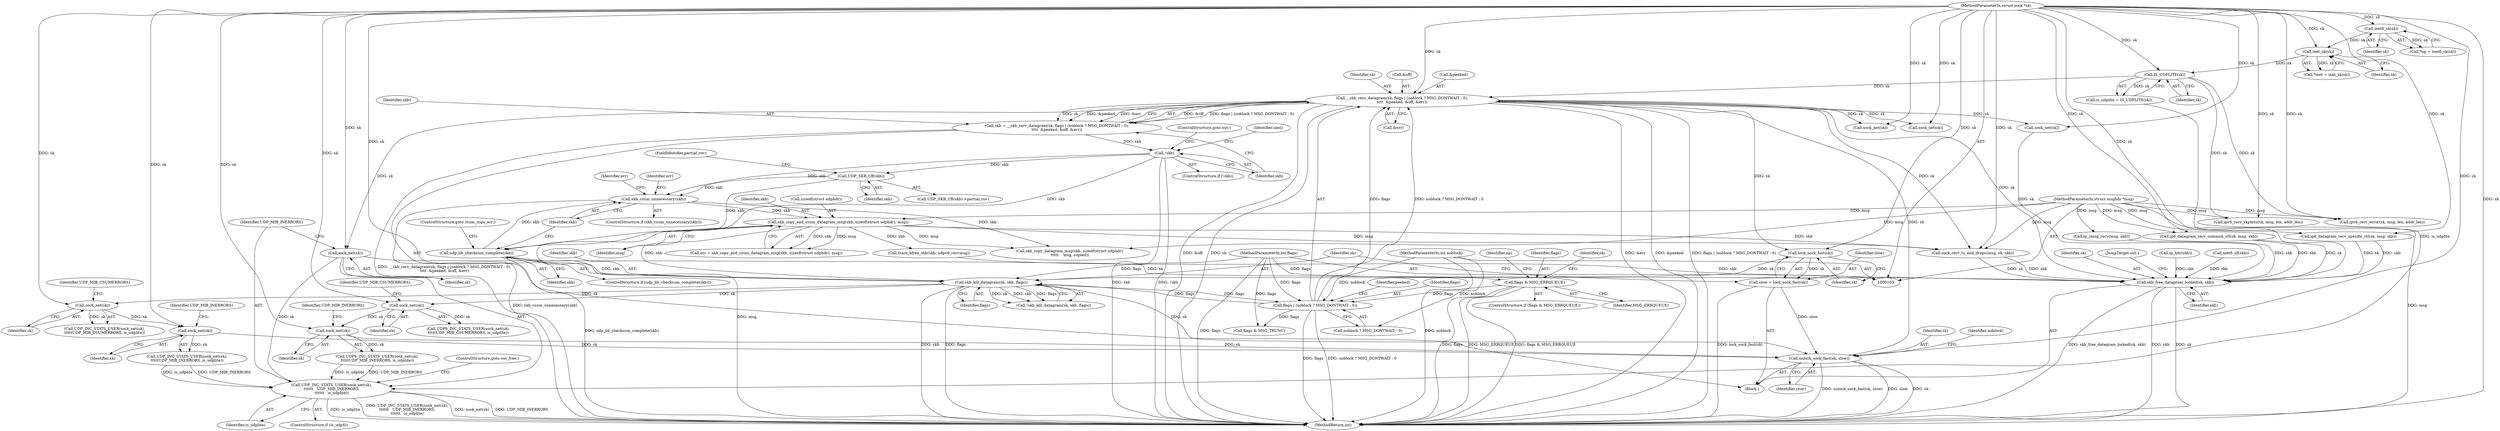digraph "0_linux_beb39db59d14990e401e235faf66a6b9b31240b0_0@pointer" {
"1000281" [label="(Call,sock_net(sk))"];
"1000168" [label="(Call,__skb_recv_datagram(sk, flags | (noblock ? MSG_DONTWAIT : 0),\n\t\t\t\t  &peeked, &off, &err))"];
"1000466" [label="(Call,unlock_sock_fast(sk, slow))"];
"1000436" [label="(Call,skb_kill_datagram(sk, skb, flags))"];
"1000432" [label="(Call,lock_sock_fast(sk))"];
"1000104" [label="(MethodParameterIn,struct sock *sk)"];
"1000251" [label="(Call,skb_copy_and_csum_datagram_msg(skb, sizeof(struct udphdr), msg))"];
"1000237" [label="(Call,skb_csum_unnecessary(skb))"];
"1000183" [label="(Call,!skb)"];
"1000166" [label="(Call,skb = __skb_recv_datagram(sk, flags | (noblock ? MSG_DONTWAIT : 0),\n\t\t\t\t  &peeked, &off, &err))"];
"1000228" [label="(Call,UDP_SKB_CB(skb))"];
"1000233" [label="(Call,udp_lib_checksum_complete(skb))"];
"1000105" [label="(MethodParameterIn,struct msghdr *msg)"];
"1000170" [label="(Call,flags | (noblock ? MSG_DONTWAIT : 0))"];
"1000138" [label="(Call,flags & MSG_ERRQUEUE)"];
"1000108" [label="(MethodParameterIn,int flags)"];
"1000107" [label="(MethodParameterIn,int noblock)"];
"1000462" [label="(Call,sock_net(sk))"];
"1000457" [label="(Call,sock_net(sk))"];
"1000450" [label="(Call,sock_net(sk))"];
"1000445" [label="(Call,sock_net(sk))"];
"1000430" [label="(Call,slow = lock_sock_fast(sk))"];
"1000133" [label="(Call,IS_UDPLITE(sk))"];
"1000119" [label="(Call,inet_sk(sk))"];
"1000114" [label="(Call,inet6_sk(sk))"];
"1000280" [label="(Call,UDP_INC_STATS_USER(sock_net(sk),\n\t\t\t\t\t\t   UDP_MIB_INERRORS,\n\t\t\t\t\t\t   is_udplite))"];
"1000423" [label="(Call,skb_free_datagram_locked(sk, skb))"];
"1000170" [label="(Call,flags | (noblock ? MSG_DONTWAIT : 0))"];
"1000284" [label="(Identifier,is_udplite)"];
"1000180" [label="(Call,&err)"];
"1000397" [label="(Call,ip_cmsg_recv(msg, skb))"];
"1000444" [label="(Call,UDP_INC_STATS_USER(sock_net(sk),\n\t\t\t\t\tUDP_MIB_CSUMERRORS, is_udplite))"];
"1000436" [label="(Call,skb_kill_datagram(sk, skb, flags))"];
"1000255" [label="(Identifier,msg)"];
"1000176" [label="(Call,&peeked)"];
"1000150" [label="(Identifier,np)"];
"1000228" [label="(Call,UDP_SKB_CB(skb))"];
"1000119" [label="(Call,inet_sk(sk))"];
"1000299" [label="(Call,sock_net(sk))"];
"1000445" [label="(Call,sock_net(sk))"];
"1000237" [label="(Call,skb_csum_unnecessary(skb))"];
"1000451" [label="(Identifier,sk)"];
"1000278" [label="(ControlStructure,if (is_udp4))"];
"1000424" [label="(Identifier,sk)"];
"1000266" [label="(Call,trace_kfree_skb(skb, udpv6_recvmsg))"];
"1000133" [label="(Call,IS_UDPLITE(sk))"];
"1000139" [label="(Identifier,flags)"];
"1000137" [label="(ControlStructure,if (flags & MSG_ERRQUEUE))"];
"1000238" [label="(Identifier,skb)"];
"1000227" [label="(Call,UDP_SKB_CB(skb)->partial_cov)"];
"1000426" [label="(JumpTarget,out:)"];
"1000461" [label="(Call,UDP6_INC_STATS_USER(sock_net(sk),\n\t\t\t\t\tUDP_MIB_INERRORS, is_udplite))"];
"1000183" [label="(Call,!skb)"];
"1000251" [label="(Call,skb_copy_and_csum_datagram_msg(skb, sizeof(struct udphdr), msg))"];
"1000291" [label="(ControlStructure,goto out_free;)"];
"1000463" [label="(Identifier,sk)"];
"1000431" [label="(Identifier,slow)"];
"1000430" [label="(Call,slow = lock_sock_fast(sk))"];
"1000177" [label="(Identifier,peeked)"];
"1000435" [label="(Call,!skb_kill_datagram(sk, skb, flags))"];
"1000456" [label="(Call,UDP6_INC_STATS_USER(sock_net(sk),\n\t\t\t\t\tUDP_MIB_CSUMERRORS, is_udplite))"];
"1000167" [label="(Identifier,skb)"];
"1000423" [label="(Call,skb_free_datagram_locked(sk, skb))"];
"1000459" [label="(Identifier,UDP_MIB_CSUMERRORS)"];
"1000467" [label="(Identifier,sk)"];
"1000185" [label="(ControlStructure,goto out;)"];
"1000408" [label="(Call,ip6_datagram_recv_specific_ctl(sk, msg, skb))"];
"1000120" [label="(Identifier,sk)"];
"1000416" [label="(Call,flags & MSG_TRUNC)"];
"1000283" [label="(Identifier,UDP_MIB_INERRORS)"];
"1000425" [label="(Identifier,skb)"];
"1000171" [label="(Identifier,flags)"];
"1000230" [label="(FieldIdentifier,partial_cov)"];
"1000305" [label="(Call,sock_net(sk))"];
"1000249" [label="(Call,err = skb_copy_and_csum_datagram_msg(skb, sizeof(struct udphdr), msg))"];
"1000166" [label="(Call,skb = __skb_recv_datagram(sk, flags | (noblock ? MSG_DONTWAIT : 0),\n\t\t\t\t  &peeked, &off, &err))"];
"1000439" [label="(Identifier,flags)"];
"1000160" [label="(Call,ipv6_recv_rxpmtu(sk, msg, len, addr_len))"];
"1000253" [label="(Call,sizeof(struct udphdr))"];
"1000234" [label="(Identifier,skb)"];
"1000182" [label="(ControlStructure,if (!skb))"];
"1000468" [label="(Identifier,slow)"];
"1000250" [label="(Identifier,err)"];
"1000433" [label="(Identifier,sk)"];
"1000280" [label="(Call,UDP_INC_STATS_USER(sock_net(sk),\n\t\t\t\t\t\t   UDP_MIB_INERRORS,\n\t\t\t\t\t\t   is_udplite))"];
"1000241" [label="(Call,skb_copy_datagram_msg(skb, sizeof(struct udphdr),\n\t\t\t\t\t    msg, copied))"];
"1000240" [label="(Identifier,err)"];
"1000281" [label="(Call,sock_net(sk))"];
"1000110" [label="(Block,)"];
"1000187" [label="(Identifier,ulen)"];
"1000437" [label="(Identifier,sk)"];
"1000309" [label="(Call,sock_recv_ts_and_drops(msg, sk, skb))"];
"1000184" [label="(Identifier,skb)"];
"1000142" [label="(Call,ipv6_recv_error(sk, msg, len, addr_len))"];
"1000117" [label="(Call,*inet = inet_sk(sk))"];
"1000169" [label="(Identifier,sk)"];
"1000233" [label="(Call,udp_lib_checksum_complete(skb))"];
"1000341" [label="(Call,ip_hdr(skb))"];
"1000450" [label="(Call,sock_net(sk))"];
"1000115" [label="(Identifier,sk)"];
"1000143" [label="(Identifier,sk)"];
"1000458" [label="(Identifier,sk)"];
"1000282" [label="(Identifier,sk)"];
"1000235" [label="(ControlStructure,goto csum_copy_err;)"];
"1000107" [label="(MethodParameterIn,int noblock)"];
"1000105" [label="(MethodParameterIn,struct msghdr *msg)"];
"1000232" [label="(ControlStructure,if (udp_lib_checksum_complete(skb)))"];
"1000438" [label="(Identifier,skb)"];
"1000138" [label="(Call,flags & MSG_ERRQUEUE)"];
"1000104" [label="(MethodParameterIn,struct sock *sk)"];
"1000229" [label="(Identifier,skb)"];
"1000446" [label="(Identifier,sk)"];
"1000236" [label="(ControlStructure,if (skb_csum_unnecessary(skb)))"];
"1000372" [label="(Call,inet6_iif(skb))"];
"1000462" [label="(Call,sock_net(sk))"];
"1000114" [label="(Call,inet6_sk(sk))"];
"1000112" [label="(Call,*np = inet6_sk(sk))"];
"1000287" [label="(Call,sock_net(sk))"];
"1000457" [label="(Call,sock_net(sk))"];
"1000464" [label="(Identifier,UDP_MIB_INERRORS)"];
"1000470" [label="(Identifier,noblock)"];
"1000466" [label="(Call,unlock_sock_fast(sk, slow))"];
"1000178" [label="(Call,&off)"];
"1000386" [label="(Call,ip6_datagram_recv_common_ctl(sk, msg, skb))"];
"1000252" [label="(Identifier,skb)"];
"1000452" [label="(Identifier,UDP_MIB_INERRORS)"];
"1000447" [label="(Identifier,UDP_MIB_CSUMERRORS)"];
"1000108" [label="(MethodParameterIn,int flags)"];
"1000140" [label="(Identifier,MSG_ERRQUEUE)"];
"1000480" [label="(MethodReturn,int)"];
"1000134" [label="(Identifier,sk)"];
"1000432" [label="(Call,lock_sock_fast(sk))"];
"1000168" [label="(Call,__skb_recv_datagram(sk, flags | (noblock ? MSG_DONTWAIT : 0),\n\t\t\t\t  &peeked, &off, &err))"];
"1000172" [label="(Call,noblock ? MSG_DONTWAIT : 0)"];
"1000449" [label="(Call,UDP_INC_STATS_USER(sock_net(sk),\n\t\t\t\t\tUDP_MIB_INERRORS, is_udplite))"];
"1000131" [label="(Call,is_udplite = IS_UDPLITE(sk))"];
"1000281" -> "1000280"  [label="AST: "];
"1000281" -> "1000282"  [label="CFG: "];
"1000282" -> "1000281"  [label="AST: "];
"1000283" -> "1000281"  [label="CFG: "];
"1000281" -> "1000280"  [label="DDG: sk"];
"1000168" -> "1000281"  [label="DDG: sk"];
"1000104" -> "1000281"  [label="DDG: sk"];
"1000281" -> "1000423"  [label="DDG: sk"];
"1000168" -> "1000166"  [label="AST: "];
"1000168" -> "1000180"  [label="CFG: "];
"1000169" -> "1000168"  [label="AST: "];
"1000170" -> "1000168"  [label="AST: "];
"1000176" -> "1000168"  [label="AST: "];
"1000178" -> "1000168"  [label="AST: "];
"1000180" -> "1000168"  [label="AST: "];
"1000166" -> "1000168"  [label="CFG: "];
"1000168" -> "1000480"  [label="DDG: &off"];
"1000168" -> "1000480"  [label="DDG: sk"];
"1000168" -> "1000480"  [label="DDG: &err"];
"1000168" -> "1000480"  [label="DDG: &peeked"];
"1000168" -> "1000480"  [label="DDG: flags | (noblock ? MSG_DONTWAIT : 0)"];
"1000168" -> "1000166"  [label="DDG: &off"];
"1000168" -> "1000166"  [label="DDG: flags | (noblock ? MSG_DONTWAIT : 0)"];
"1000168" -> "1000166"  [label="DDG: sk"];
"1000168" -> "1000166"  [label="DDG: &peeked"];
"1000168" -> "1000166"  [label="DDG: &err"];
"1000466" -> "1000168"  [label="DDG: sk"];
"1000133" -> "1000168"  [label="DDG: sk"];
"1000104" -> "1000168"  [label="DDG: sk"];
"1000170" -> "1000168"  [label="DDG: flags"];
"1000170" -> "1000168"  [label="DDG: noblock ? MSG_DONTWAIT : 0"];
"1000168" -> "1000287"  [label="DDG: sk"];
"1000168" -> "1000299"  [label="DDG: sk"];
"1000168" -> "1000305"  [label="DDG: sk"];
"1000168" -> "1000309"  [label="DDG: sk"];
"1000168" -> "1000423"  [label="DDG: sk"];
"1000168" -> "1000432"  [label="DDG: sk"];
"1000466" -> "1000110"  [label="AST: "];
"1000466" -> "1000468"  [label="CFG: "];
"1000467" -> "1000466"  [label="AST: "];
"1000468" -> "1000466"  [label="AST: "];
"1000470" -> "1000466"  [label="CFG: "];
"1000466" -> "1000480"  [label="DDG: slow"];
"1000466" -> "1000480"  [label="DDG: sk"];
"1000466" -> "1000480"  [label="DDG: unlock_sock_fast(sk, slow)"];
"1000436" -> "1000466"  [label="DDG: sk"];
"1000462" -> "1000466"  [label="DDG: sk"];
"1000450" -> "1000466"  [label="DDG: sk"];
"1000104" -> "1000466"  [label="DDG: sk"];
"1000430" -> "1000466"  [label="DDG: slow"];
"1000436" -> "1000435"  [label="AST: "];
"1000436" -> "1000439"  [label="CFG: "];
"1000437" -> "1000436"  [label="AST: "];
"1000438" -> "1000436"  [label="AST: "];
"1000439" -> "1000436"  [label="AST: "];
"1000435" -> "1000436"  [label="CFG: "];
"1000436" -> "1000480"  [label="DDG: skb"];
"1000436" -> "1000480"  [label="DDG: flags"];
"1000436" -> "1000170"  [label="DDG: flags"];
"1000436" -> "1000435"  [label="DDG: sk"];
"1000436" -> "1000435"  [label="DDG: skb"];
"1000436" -> "1000435"  [label="DDG: flags"];
"1000432" -> "1000436"  [label="DDG: sk"];
"1000104" -> "1000436"  [label="DDG: sk"];
"1000251" -> "1000436"  [label="DDG: skb"];
"1000233" -> "1000436"  [label="DDG: skb"];
"1000170" -> "1000436"  [label="DDG: flags"];
"1000108" -> "1000436"  [label="DDG: flags"];
"1000436" -> "1000445"  [label="DDG: sk"];
"1000436" -> "1000457"  [label="DDG: sk"];
"1000432" -> "1000430"  [label="AST: "];
"1000432" -> "1000433"  [label="CFG: "];
"1000433" -> "1000432"  [label="AST: "];
"1000430" -> "1000432"  [label="CFG: "];
"1000432" -> "1000430"  [label="DDG: sk"];
"1000104" -> "1000432"  [label="DDG: sk"];
"1000104" -> "1000103"  [label="AST: "];
"1000104" -> "1000480"  [label="DDG: sk"];
"1000104" -> "1000114"  [label="DDG: sk"];
"1000104" -> "1000119"  [label="DDG: sk"];
"1000104" -> "1000133"  [label="DDG: sk"];
"1000104" -> "1000142"  [label="DDG: sk"];
"1000104" -> "1000160"  [label="DDG: sk"];
"1000104" -> "1000287"  [label="DDG: sk"];
"1000104" -> "1000299"  [label="DDG: sk"];
"1000104" -> "1000305"  [label="DDG: sk"];
"1000104" -> "1000309"  [label="DDG: sk"];
"1000104" -> "1000386"  [label="DDG: sk"];
"1000104" -> "1000408"  [label="DDG: sk"];
"1000104" -> "1000423"  [label="DDG: sk"];
"1000104" -> "1000445"  [label="DDG: sk"];
"1000104" -> "1000450"  [label="DDG: sk"];
"1000104" -> "1000457"  [label="DDG: sk"];
"1000104" -> "1000462"  [label="DDG: sk"];
"1000251" -> "1000249"  [label="AST: "];
"1000251" -> "1000255"  [label="CFG: "];
"1000252" -> "1000251"  [label="AST: "];
"1000253" -> "1000251"  [label="AST: "];
"1000255" -> "1000251"  [label="AST: "];
"1000249" -> "1000251"  [label="CFG: "];
"1000251" -> "1000480"  [label="DDG: msg"];
"1000251" -> "1000241"  [label="DDG: msg"];
"1000251" -> "1000249"  [label="DDG: skb"];
"1000251" -> "1000249"  [label="DDG: msg"];
"1000237" -> "1000251"  [label="DDG: skb"];
"1000105" -> "1000251"  [label="DDG: msg"];
"1000251" -> "1000266"  [label="DDG: skb"];
"1000251" -> "1000309"  [label="DDG: msg"];
"1000251" -> "1000309"  [label="DDG: skb"];
"1000237" -> "1000236"  [label="AST: "];
"1000237" -> "1000238"  [label="CFG: "];
"1000238" -> "1000237"  [label="AST: "];
"1000240" -> "1000237"  [label="CFG: "];
"1000250" -> "1000237"  [label="CFG: "];
"1000237" -> "1000480"  [label="DDG: skb_csum_unnecessary(skb)"];
"1000183" -> "1000237"  [label="DDG: skb"];
"1000228" -> "1000237"  [label="DDG: skb"];
"1000233" -> "1000237"  [label="DDG: skb"];
"1000237" -> "1000241"  [label="DDG: skb"];
"1000183" -> "1000182"  [label="AST: "];
"1000183" -> "1000184"  [label="CFG: "];
"1000184" -> "1000183"  [label="AST: "];
"1000185" -> "1000183"  [label="CFG: "];
"1000187" -> "1000183"  [label="CFG: "];
"1000183" -> "1000480"  [label="DDG: skb"];
"1000183" -> "1000480"  [label="DDG: !skb"];
"1000166" -> "1000183"  [label="DDG: skb"];
"1000183" -> "1000228"  [label="DDG: skb"];
"1000183" -> "1000233"  [label="DDG: skb"];
"1000166" -> "1000110"  [label="AST: "];
"1000167" -> "1000166"  [label="AST: "];
"1000184" -> "1000166"  [label="CFG: "];
"1000166" -> "1000480"  [label="DDG: __skb_recv_datagram(sk, flags | (noblock ? MSG_DONTWAIT : 0),\n\t\t\t\t  &peeked, &off, &err)"];
"1000228" -> "1000227"  [label="AST: "];
"1000228" -> "1000229"  [label="CFG: "];
"1000229" -> "1000228"  [label="AST: "];
"1000230" -> "1000228"  [label="CFG: "];
"1000228" -> "1000233"  [label="DDG: skb"];
"1000233" -> "1000232"  [label="AST: "];
"1000233" -> "1000234"  [label="CFG: "];
"1000234" -> "1000233"  [label="AST: "];
"1000235" -> "1000233"  [label="CFG: "];
"1000238" -> "1000233"  [label="CFG: "];
"1000233" -> "1000480"  [label="DDG: udp_lib_checksum_complete(skb)"];
"1000105" -> "1000103"  [label="AST: "];
"1000105" -> "1000480"  [label="DDG: msg"];
"1000105" -> "1000142"  [label="DDG: msg"];
"1000105" -> "1000160"  [label="DDG: msg"];
"1000105" -> "1000241"  [label="DDG: msg"];
"1000105" -> "1000309"  [label="DDG: msg"];
"1000105" -> "1000386"  [label="DDG: msg"];
"1000105" -> "1000397"  [label="DDG: msg"];
"1000105" -> "1000408"  [label="DDG: msg"];
"1000170" -> "1000172"  [label="CFG: "];
"1000171" -> "1000170"  [label="AST: "];
"1000172" -> "1000170"  [label="AST: "];
"1000177" -> "1000170"  [label="CFG: "];
"1000170" -> "1000480"  [label="DDG: noblock ? MSG_DONTWAIT : 0"];
"1000170" -> "1000480"  [label="DDG: flags"];
"1000138" -> "1000170"  [label="DDG: flags"];
"1000108" -> "1000170"  [label="DDG: flags"];
"1000107" -> "1000170"  [label="DDG: noblock"];
"1000170" -> "1000416"  [label="DDG: flags"];
"1000138" -> "1000137"  [label="AST: "];
"1000138" -> "1000140"  [label="CFG: "];
"1000139" -> "1000138"  [label="AST: "];
"1000140" -> "1000138"  [label="AST: "];
"1000143" -> "1000138"  [label="CFG: "];
"1000150" -> "1000138"  [label="CFG: "];
"1000138" -> "1000480"  [label="DDG: flags"];
"1000138" -> "1000480"  [label="DDG: MSG_ERRQUEUE"];
"1000138" -> "1000480"  [label="DDG: flags & MSG_ERRQUEUE"];
"1000108" -> "1000138"  [label="DDG: flags"];
"1000108" -> "1000103"  [label="AST: "];
"1000108" -> "1000480"  [label="DDG: flags"];
"1000108" -> "1000416"  [label="DDG: flags"];
"1000107" -> "1000103"  [label="AST: "];
"1000107" -> "1000480"  [label="DDG: noblock"];
"1000107" -> "1000172"  [label="DDG: noblock"];
"1000462" -> "1000461"  [label="AST: "];
"1000462" -> "1000463"  [label="CFG: "];
"1000463" -> "1000462"  [label="AST: "];
"1000464" -> "1000462"  [label="CFG: "];
"1000462" -> "1000461"  [label="DDG: sk"];
"1000457" -> "1000462"  [label="DDG: sk"];
"1000457" -> "1000456"  [label="AST: "];
"1000457" -> "1000458"  [label="CFG: "];
"1000458" -> "1000457"  [label="AST: "];
"1000459" -> "1000457"  [label="CFG: "];
"1000457" -> "1000456"  [label="DDG: sk"];
"1000450" -> "1000449"  [label="AST: "];
"1000450" -> "1000451"  [label="CFG: "];
"1000451" -> "1000450"  [label="AST: "];
"1000452" -> "1000450"  [label="CFG: "];
"1000450" -> "1000449"  [label="DDG: sk"];
"1000445" -> "1000450"  [label="DDG: sk"];
"1000445" -> "1000444"  [label="AST: "];
"1000445" -> "1000446"  [label="CFG: "];
"1000446" -> "1000445"  [label="AST: "];
"1000447" -> "1000445"  [label="CFG: "];
"1000445" -> "1000444"  [label="DDG: sk"];
"1000430" -> "1000110"  [label="AST: "];
"1000431" -> "1000430"  [label="AST: "];
"1000437" -> "1000430"  [label="CFG: "];
"1000430" -> "1000480"  [label="DDG: lock_sock_fast(sk)"];
"1000133" -> "1000131"  [label="AST: "];
"1000133" -> "1000134"  [label="CFG: "];
"1000134" -> "1000133"  [label="AST: "];
"1000131" -> "1000133"  [label="CFG: "];
"1000133" -> "1000131"  [label="DDG: sk"];
"1000119" -> "1000133"  [label="DDG: sk"];
"1000133" -> "1000142"  [label="DDG: sk"];
"1000133" -> "1000160"  [label="DDG: sk"];
"1000119" -> "1000117"  [label="AST: "];
"1000119" -> "1000120"  [label="CFG: "];
"1000120" -> "1000119"  [label="AST: "];
"1000117" -> "1000119"  [label="CFG: "];
"1000119" -> "1000117"  [label="DDG: sk"];
"1000114" -> "1000119"  [label="DDG: sk"];
"1000114" -> "1000112"  [label="AST: "];
"1000114" -> "1000115"  [label="CFG: "];
"1000115" -> "1000114"  [label="AST: "];
"1000112" -> "1000114"  [label="CFG: "];
"1000114" -> "1000112"  [label="DDG: sk"];
"1000280" -> "1000278"  [label="AST: "];
"1000280" -> "1000284"  [label="CFG: "];
"1000283" -> "1000280"  [label="AST: "];
"1000284" -> "1000280"  [label="AST: "];
"1000291" -> "1000280"  [label="CFG: "];
"1000280" -> "1000480"  [label="DDG: is_udplite"];
"1000280" -> "1000480"  [label="DDG: UDP_INC_STATS_USER(sock_net(sk),\n\t\t\t\t\t\t   UDP_MIB_INERRORS,\n\t\t\t\t\t\t   is_udplite)"];
"1000280" -> "1000480"  [label="DDG: sock_net(sk)"];
"1000280" -> "1000480"  [label="DDG: UDP_MIB_INERRORS"];
"1000449" -> "1000280"  [label="DDG: UDP_MIB_INERRORS"];
"1000449" -> "1000280"  [label="DDG: is_udplite"];
"1000461" -> "1000280"  [label="DDG: UDP_MIB_INERRORS"];
"1000461" -> "1000280"  [label="DDG: is_udplite"];
"1000131" -> "1000280"  [label="DDG: is_udplite"];
"1000423" -> "1000110"  [label="AST: "];
"1000423" -> "1000425"  [label="CFG: "];
"1000424" -> "1000423"  [label="AST: "];
"1000425" -> "1000423"  [label="AST: "];
"1000426" -> "1000423"  [label="CFG: "];
"1000423" -> "1000480"  [label="DDG: skb_free_datagram_locked(sk, skb)"];
"1000423" -> "1000480"  [label="DDG: skb"];
"1000423" -> "1000480"  [label="DDG: sk"];
"1000408" -> "1000423"  [label="DDG: sk"];
"1000408" -> "1000423"  [label="DDG: skb"];
"1000309" -> "1000423"  [label="DDG: sk"];
"1000309" -> "1000423"  [label="DDG: skb"];
"1000386" -> "1000423"  [label="DDG: sk"];
"1000386" -> "1000423"  [label="DDG: skb"];
"1000287" -> "1000423"  [label="DDG: sk"];
"1000266" -> "1000423"  [label="DDG: skb"];
"1000372" -> "1000423"  [label="DDG: skb"];
"1000341" -> "1000423"  [label="DDG: skb"];
"1000397" -> "1000423"  [label="DDG: skb"];
}
